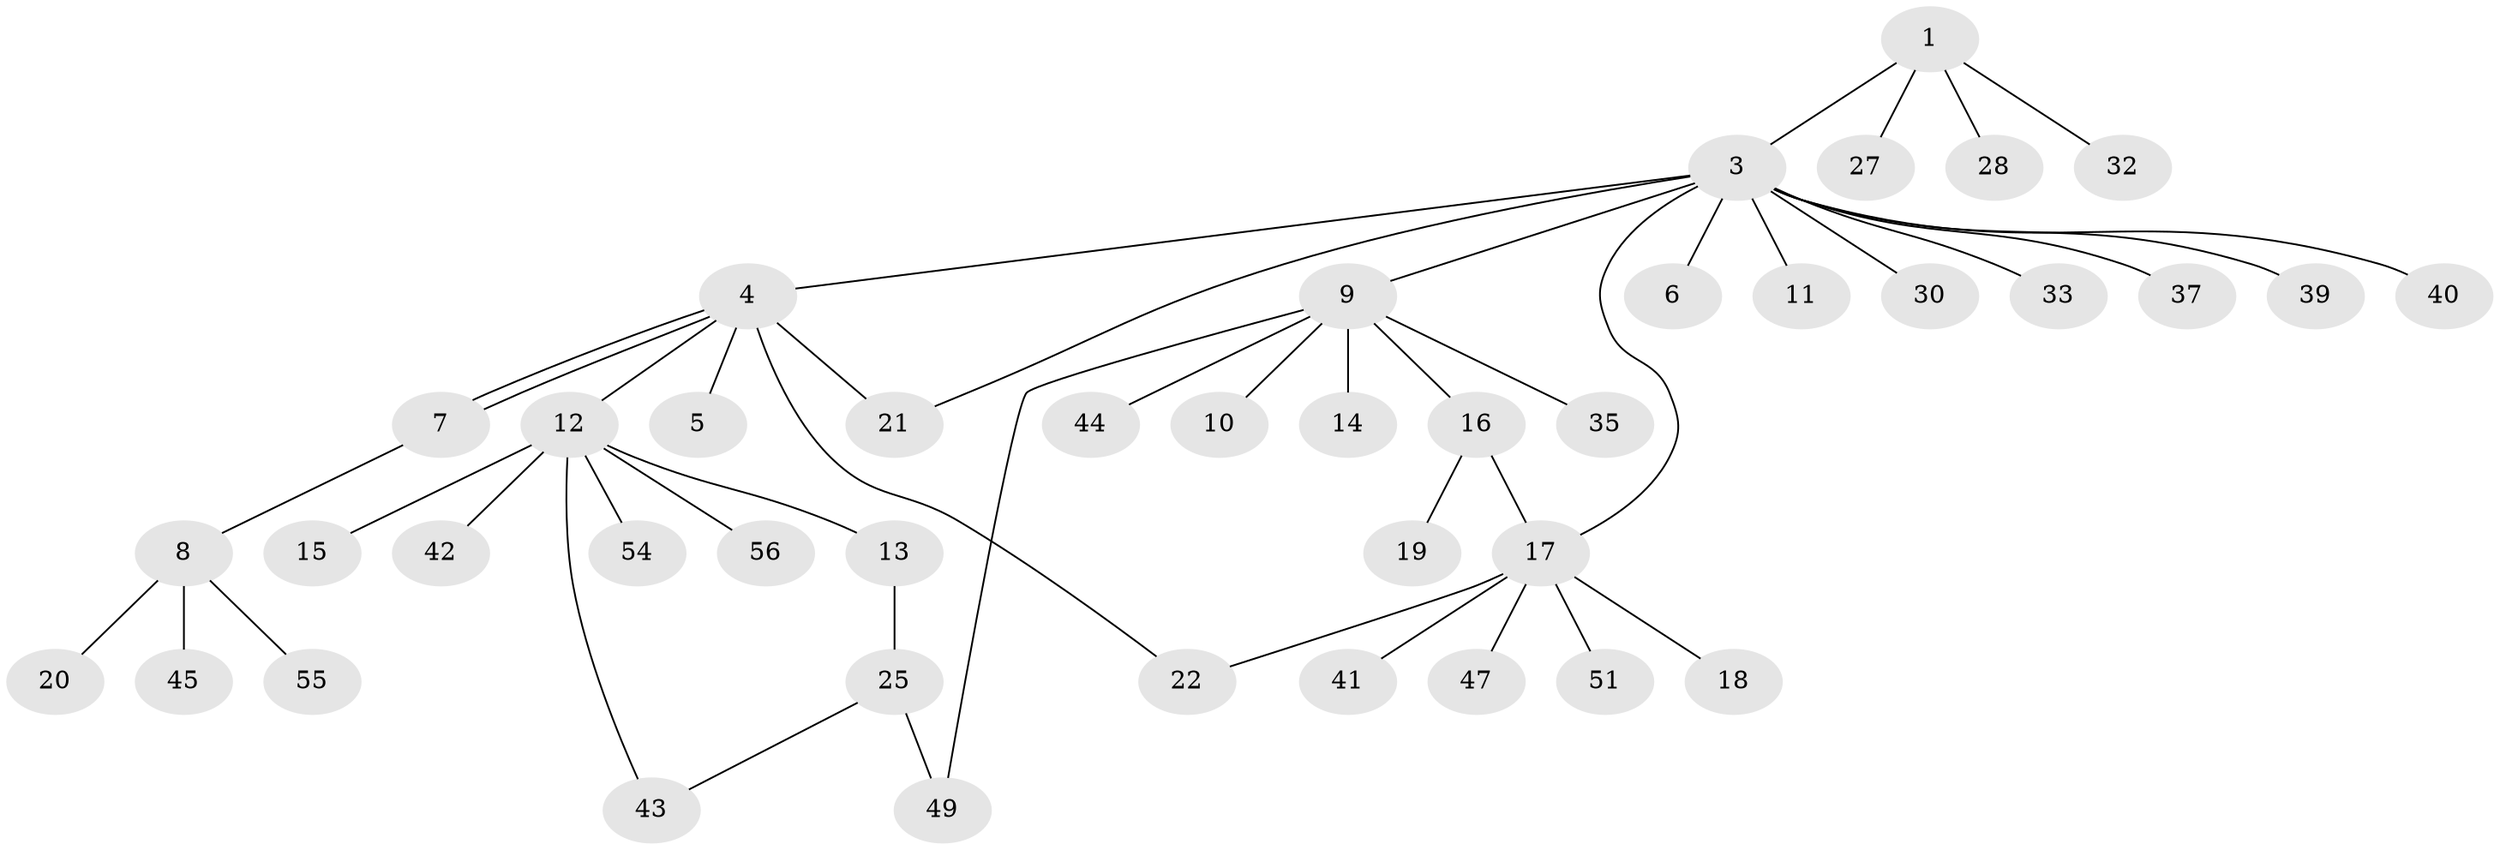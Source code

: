 // original degree distribution, {4: 0.07142857142857142, 2: 0.23214285714285715, 10: 0.017857142857142856, 9: 0.017857142857142856, 1: 0.5714285714285714, 7: 0.017857142857142856, 8: 0.03571428571428571, 3: 0.017857142857142856, 5: 0.017857142857142856}
// Generated by graph-tools (version 1.1) at 2025/11/02/27/25 16:11:13]
// undirected, 42 vertices, 47 edges
graph export_dot {
graph [start="1"]
  node [color=gray90,style=filled];
  1 [super="+2"];
  3 [super="+34"];
  4 [super="+53"];
  5;
  6;
  7 [super="+48"];
  8 [super="+26"];
  9 [super="+24"];
  10;
  11;
  12 [super="+50"];
  13;
  14;
  15;
  16 [super="+23"];
  17 [super="+29"];
  18;
  19 [super="+31"];
  20 [super="+36"];
  21;
  22;
  25 [super="+46"];
  27;
  28;
  30;
  32 [super="+52"];
  33;
  35 [super="+38"];
  37;
  39;
  40;
  41;
  42;
  43;
  44;
  45;
  47;
  49;
  51;
  54;
  55;
  56;
  1 -- 3;
  1 -- 28;
  1 -- 32;
  1 -- 27;
  3 -- 4 [weight=2];
  3 -- 6;
  3 -- 9;
  3 -- 11;
  3 -- 21;
  3 -- 30;
  3 -- 33;
  3 -- 37;
  3 -- 17;
  3 -- 39;
  3 -- 40;
  4 -- 5;
  4 -- 7;
  4 -- 7;
  4 -- 12;
  4 -- 21;
  4 -- 22;
  7 -- 8;
  8 -- 20;
  8 -- 55;
  8 -- 45;
  9 -- 10;
  9 -- 14;
  9 -- 16;
  9 -- 35;
  9 -- 44;
  9 -- 49;
  12 -- 13;
  12 -- 15;
  12 -- 42;
  12 -- 43;
  12 -- 54;
  12 -- 56;
  13 -- 25;
  16 -- 17;
  16 -- 19;
  17 -- 18;
  17 -- 22;
  17 -- 41;
  17 -- 47;
  17 -- 51;
  25 -- 43;
  25 -- 49;
}

